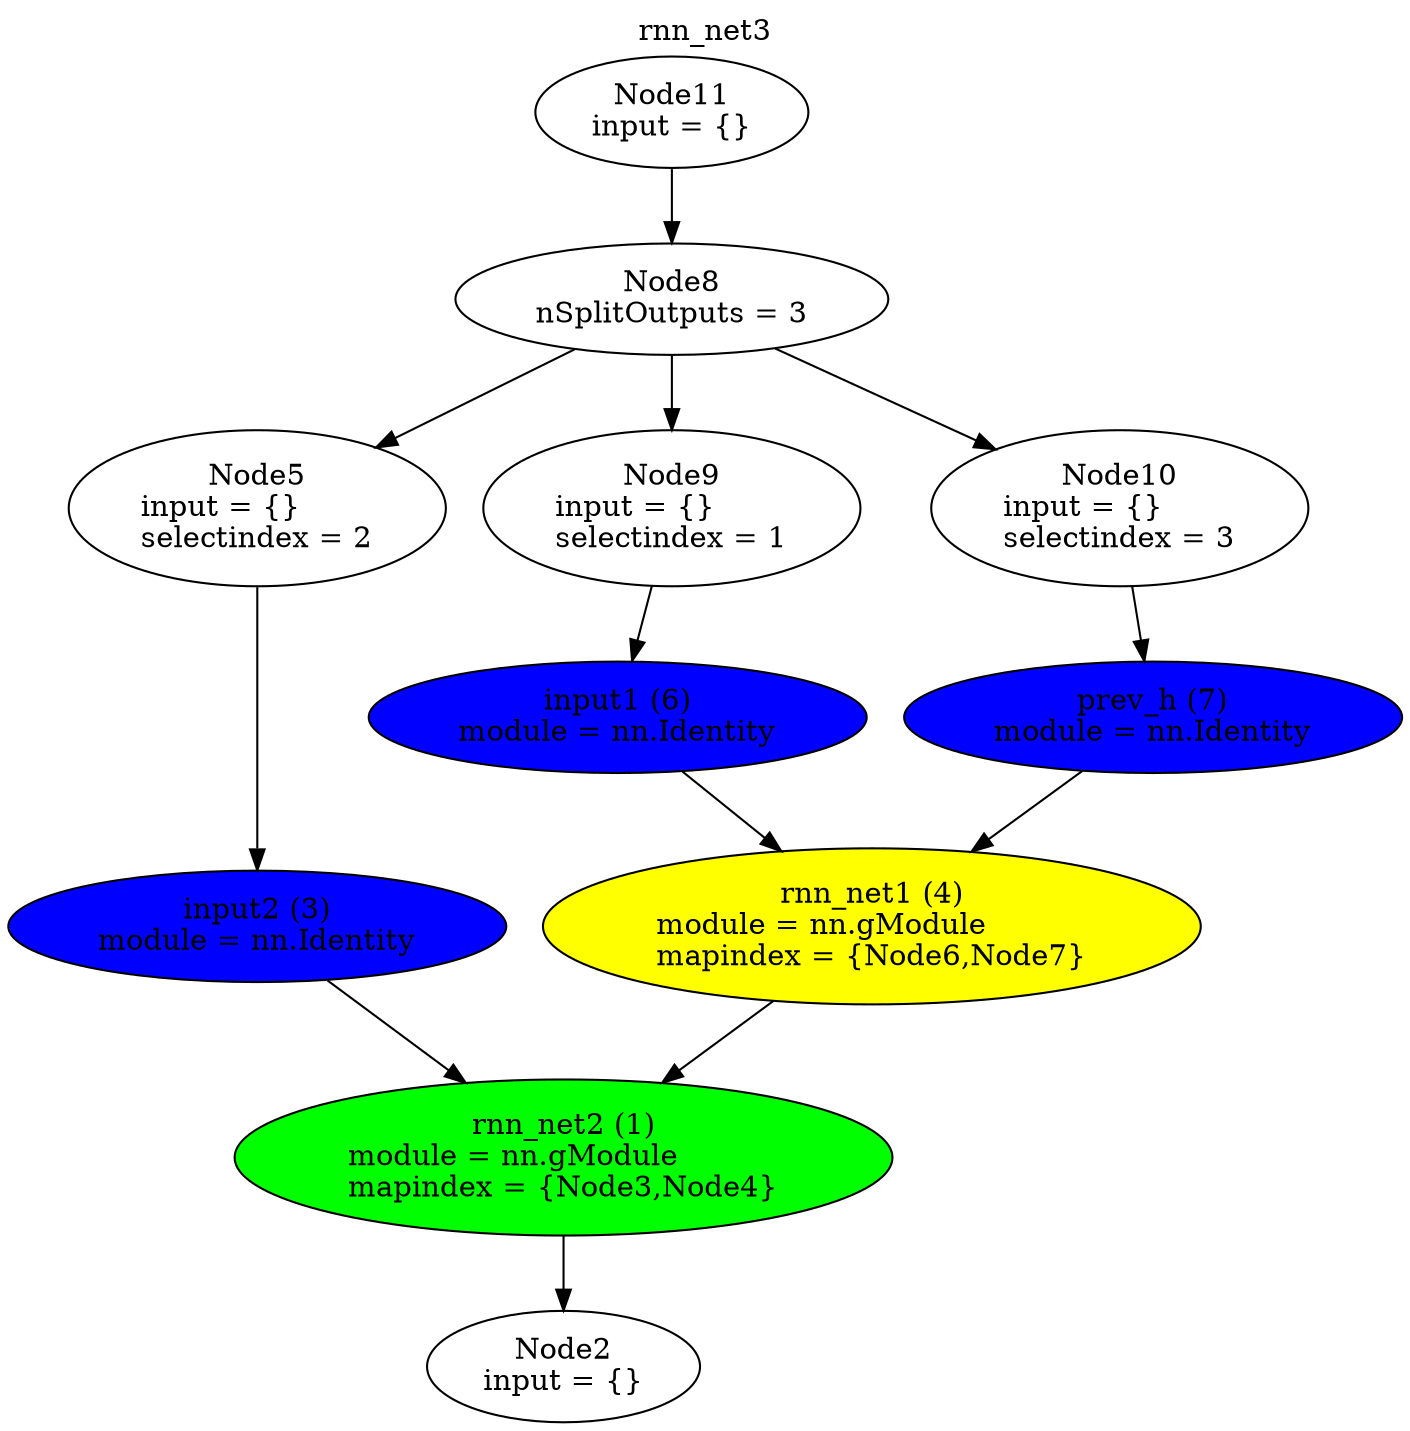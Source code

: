digraph G {
labelloc="t";
label="rnn_net3";
node [shape = oval]; 
n1[label="rnn_net2 (1)\nmodule = nn.gModule\lmapindex = {Node3,Node4}" style=filled tooltip="[[string \"local function get_rnn2(input_size, rnn_size)...\"]]:6" fillcolor=green];
n2[label="Node2\ninput = {}" tooltip="[[C]]:-1"];
n3[label="input2 (3)\nmodule = nn.Identity" style=filled tooltip="[[string \"local function get_rnn2(input_size, rnn_size)...\"]]:3" fillcolor=blue];
n4[label="rnn_net1 (4)\nmodule = nn.gModule\lmapindex = {Node6,Node7}" style=filled tooltip="[[string \"local function get_rnn2(input_size, rnn_size)...\"]]:5" fillcolor=yellow];
n5[label="Node5\ninput = {}\lselectindex = 2" tooltip="[[C]]:-1-2"];
n6[label="input1 (6)\nmodule = nn.Identity" style=filled tooltip="[[string \"local function get_rnn2(input_size, rnn_size)...\"]]:2" fillcolor=blue];
n7[label="prev_h (7)\nmodule = nn.Identity" style=filled tooltip="[[string \"local function get_rnn2(input_size, rnn_size)...\"]]:4" fillcolor=blue];
n8[label="Node8\nnSplitOutputs = 3" tooltip="[[C]]:-1-mnode"];
n9[label="Node9\ninput = {}\lselectindex = 1" tooltip="[[C]]:-1-1"];
n10[label="Node10\ninput = {}\lselectindex = 3" tooltip="[[C]]:-1-3"];
n11[label="Node11\ninput = {}" tooltip="[[C]]:-1"];
n1 -> n2;
n3 -> n1;
n4 -> n1;
n5 -> n3;
n6 -> n4;
n7 -> n4;
n8 -> n5;
n9 -> n6;
n10 -> n7;
n11 -> n8;
n8 -> n9;
n8 -> n10;
}